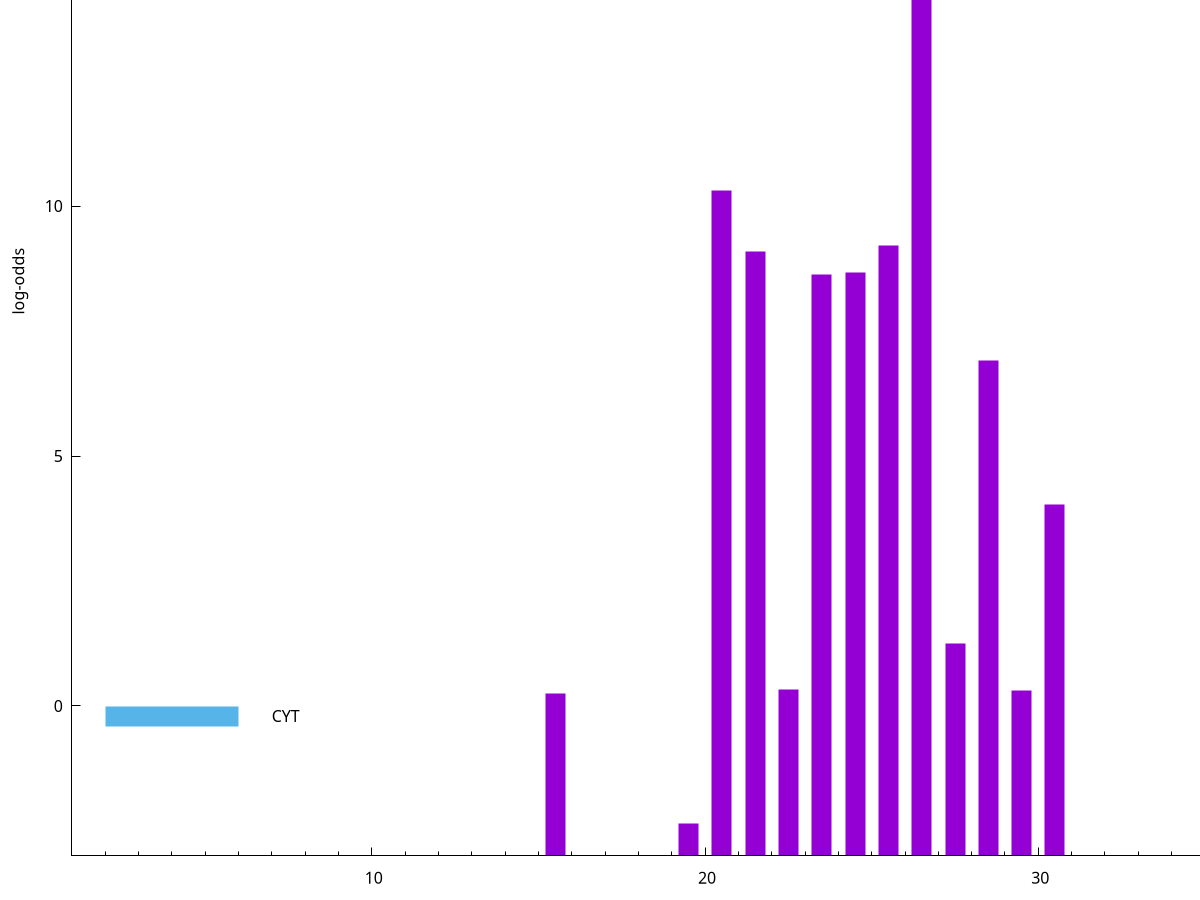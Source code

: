 set title "LipoP predictions for SRR4065689.gff"
set size 2., 1.4
set xrange [1:70] 
set mxtics 10
set yrange [-3:20]
set y2range [0:23]
set ylabel "log-odds"
set term postscript eps color solid "Helvetica" 30
set output "SRR4065689.gff25.eps"
set arrow from 2,18.1613 to 6,18.1613 nohead lt 1 lw 20
set label "SpI" at 7,18.1613
set arrow from 2,-0.200913 to 6,-0.200913 nohead lt 3 lw 20
set label "CYT" at 7,-0.200913
set arrow from 2,18.1613 to 6,18.1613 nohead lt 1 lw 20
set label "SpI" at 7,18.1613
# NOTE: The scores below are the log-odds scores with the threshold
# NOTE: subtracted (a hack to make gnuplot make the histogram all
# NOTE: look nice).
plot "-" axes x1y2 title "" with impulses lt 1 lw 20
26.500000 21.144700
20.500000 13.306100
25.500000 12.205920
21.500000 12.083010
24.500000 11.675730
23.500000 11.641930
28.500000 9.914860
30.500000 7.026570
27.500000 4.248810
22.500000 3.320281
29.500000 3.312935
15.500000 3.247988
19.500000 0.641400
e
exit
